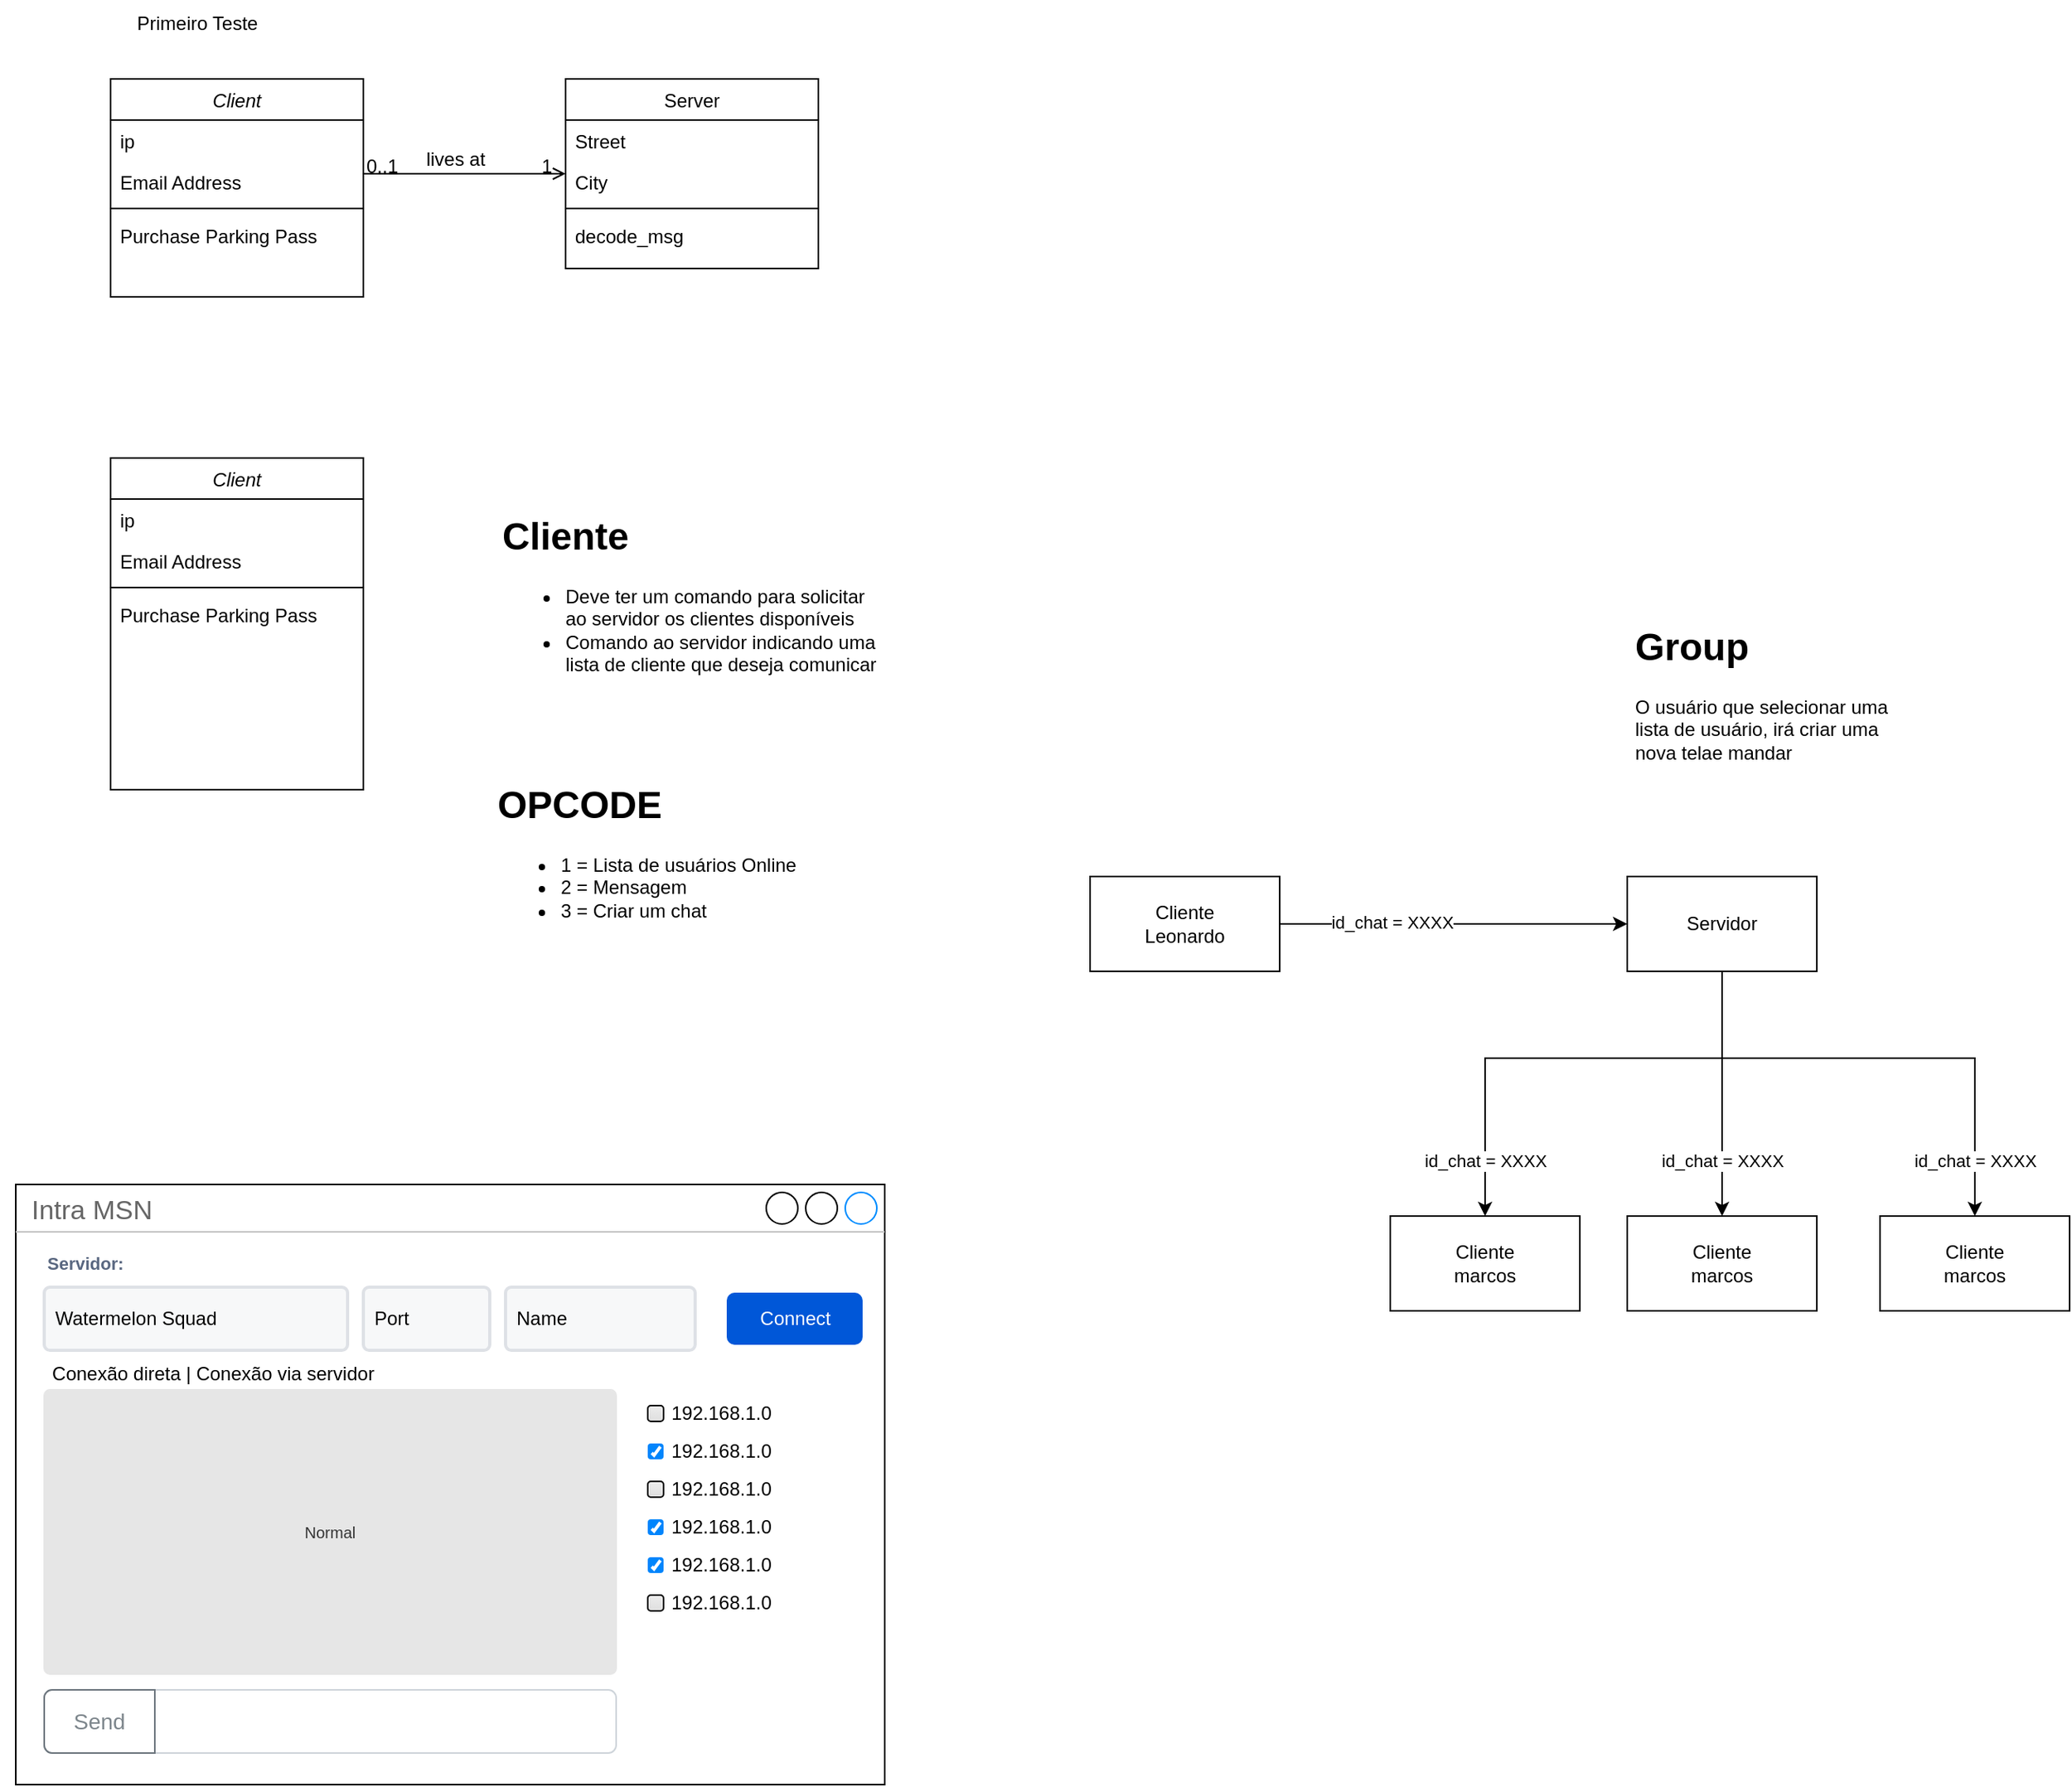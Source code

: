 <mxfile version="20.2.3" type="device"><diagram id="C5RBs43oDa-KdzZeNtuy" name="Page-1"><mxGraphModel dx="1896" dy="1167" grid="1" gridSize="10" guides="1" tooltips="1" connect="1" arrows="1" fold="1" page="1" pageScale="1" pageWidth="827" pageHeight="1169" math="0" shadow="0"><root><mxCell id="WIyWlLk6GJQsqaUBKTNV-0"/><mxCell id="WIyWlLk6GJQsqaUBKTNV-1" parent="WIyWlLk6GJQsqaUBKTNV-0"/><mxCell id="zkfFHV4jXpPFQw0GAbJ--0" value="Client" style="swimlane;fontStyle=2;align=center;verticalAlign=top;childLayout=stackLayout;horizontal=1;startSize=26;horizontalStack=0;resizeParent=1;resizeLast=0;collapsible=1;marginBottom=0;rounded=0;shadow=0;strokeWidth=1;" parent="WIyWlLk6GJQsqaUBKTNV-1" vertex="1"><mxGeometry x="80" y="80" width="160" height="138" as="geometry"><mxRectangle x="230" y="140" width="160" height="26" as="alternateBounds"/></mxGeometry></mxCell><mxCell id="zkfFHV4jXpPFQw0GAbJ--1" value="ip" style="text;align=left;verticalAlign=top;spacingLeft=4;spacingRight=4;overflow=hidden;rotatable=0;points=[[0,0.5],[1,0.5]];portConstraint=eastwest;" parent="zkfFHV4jXpPFQw0GAbJ--0" vertex="1"><mxGeometry y="26" width="160" height="26" as="geometry"/></mxCell><mxCell id="zkfFHV4jXpPFQw0GAbJ--3" value="Email Address" style="text;align=left;verticalAlign=top;spacingLeft=4;spacingRight=4;overflow=hidden;rotatable=0;points=[[0,0.5],[1,0.5]];portConstraint=eastwest;rounded=0;shadow=0;html=0;" parent="zkfFHV4jXpPFQw0GAbJ--0" vertex="1"><mxGeometry y="52" width="160" height="26" as="geometry"/></mxCell><mxCell id="zkfFHV4jXpPFQw0GAbJ--4" value="" style="line;html=1;strokeWidth=1;align=left;verticalAlign=middle;spacingTop=-1;spacingLeft=3;spacingRight=3;rotatable=0;labelPosition=right;points=[];portConstraint=eastwest;" parent="zkfFHV4jXpPFQw0GAbJ--0" vertex="1"><mxGeometry y="78" width="160" height="8" as="geometry"/></mxCell><mxCell id="zkfFHV4jXpPFQw0GAbJ--5" value="Purchase Parking Pass" style="text;align=left;verticalAlign=top;spacingLeft=4;spacingRight=4;overflow=hidden;rotatable=0;points=[[0,0.5],[1,0.5]];portConstraint=eastwest;" parent="zkfFHV4jXpPFQw0GAbJ--0" vertex="1"><mxGeometry y="86" width="160" height="26" as="geometry"/></mxCell><mxCell id="zkfFHV4jXpPFQw0GAbJ--17" value="Server" style="swimlane;fontStyle=0;align=center;verticalAlign=top;childLayout=stackLayout;horizontal=1;startSize=26;horizontalStack=0;resizeParent=1;resizeLast=0;collapsible=1;marginBottom=0;rounded=0;shadow=0;strokeWidth=1;" parent="WIyWlLk6GJQsqaUBKTNV-1" vertex="1"><mxGeometry x="368" y="80" width="160" height="120" as="geometry"><mxRectangle x="550" y="140" width="160" height="26" as="alternateBounds"/></mxGeometry></mxCell><mxCell id="zkfFHV4jXpPFQw0GAbJ--18" value="Street" style="text;align=left;verticalAlign=top;spacingLeft=4;spacingRight=4;overflow=hidden;rotatable=0;points=[[0,0.5],[1,0.5]];portConstraint=eastwest;" parent="zkfFHV4jXpPFQw0GAbJ--17" vertex="1"><mxGeometry y="26" width="160" height="26" as="geometry"/></mxCell><mxCell id="zkfFHV4jXpPFQw0GAbJ--19" value="City" style="text;align=left;verticalAlign=top;spacingLeft=4;spacingRight=4;overflow=hidden;rotatable=0;points=[[0,0.5],[1,0.5]];portConstraint=eastwest;rounded=0;shadow=0;html=0;" parent="zkfFHV4jXpPFQw0GAbJ--17" vertex="1"><mxGeometry y="52" width="160" height="26" as="geometry"/></mxCell><mxCell id="zkfFHV4jXpPFQw0GAbJ--23" value="" style="line;html=1;strokeWidth=1;align=left;verticalAlign=middle;spacingTop=-1;spacingLeft=3;spacingRight=3;rotatable=0;labelPosition=right;points=[];portConstraint=eastwest;" parent="zkfFHV4jXpPFQw0GAbJ--17" vertex="1"><mxGeometry y="78" width="160" height="8" as="geometry"/></mxCell><mxCell id="zkfFHV4jXpPFQw0GAbJ--24" value="decode_msg" style="text;align=left;verticalAlign=top;spacingLeft=4;spacingRight=4;overflow=hidden;rotatable=0;points=[[0,0.5],[1,0.5]];portConstraint=eastwest;" parent="zkfFHV4jXpPFQw0GAbJ--17" vertex="1"><mxGeometry y="86" width="160" height="26" as="geometry"/></mxCell><mxCell id="zkfFHV4jXpPFQw0GAbJ--26" value="" style="endArrow=open;shadow=0;strokeWidth=1;rounded=0;endFill=1;edgeStyle=elbowEdgeStyle;elbow=vertical;" parent="WIyWlLk6GJQsqaUBKTNV-1" source="zkfFHV4jXpPFQw0GAbJ--0" target="zkfFHV4jXpPFQw0GAbJ--17" edge="1"><mxGeometry x="0.5" y="41" relative="1" as="geometry"><mxPoint x="240" y="152" as="sourcePoint"/><mxPoint x="400" y="152" as="targetPoint"/><mxPoint x="-40" y="32" as="offset"/></mxGeometry></mxCell><mxCell id="zkfFHV4jXpPFQw0GAbJ--27" value="0..1" style="resizable=0;align=left;verticalAlign=bottom;labelBackgroundColor=none;fontSize=12;" parent="zkfFHV4jXpPFQw0GAbJ--26" connectable="0" vertex="1"><mxGeometry x="-1" relative="1" as="geometry"><mxPoint y="4" as="offset"/></mxGeometry></mxCell><mxCell id="zkfFHV4jXpPFQw0GAbJ--28" value="1" style="resizable=0;align=right;verticalAlign=bottom;labelBackgroundColor=none;fontSize=12;" parent="zkfFHV4jXpPFQw0GAbJ--26" connectable="0" vertex="1"><mxGeometry x="1" relative="1" as="geometry"><mxPoint x="-7" y="4" as="offset"/></mxGeometry></mxCell><mxCell id="zkfFHV4jXpPFQw0GAbJ--29" value="lives at" style="text;html=1;resizable=0;points=[];;align=center;verticalAlign=middle;labelBackgroundColor=none;rounded=0;shadow=0;strokeWidth=1;fontSize=12;" parent="zkfFHV4jXpPFQw0GAbJ--26" vertex="1" connectable="0"><mxGeometry x="0.5" y="49" relative="1" as="geometry"><mxPoint x="-38" y="40" as="offset"/></mxGeometry></mxCell><mxCell id="bjSbINd6SM2zVRMX9kgF-0" value="Primeiro Teste" style="text;html=1;strokeColor=none;fillColor=none;align=center;verticalAlign=middle;whiteSpace=wrap;rounded=0;" vertex="1" parent="WIyWlLk6GJQsqaUBKTNV-1"><mxGeometry x="70" y="30" width="130" height="30" as="geometry"/></mxCell><mxCell id="bjSbINd6SM2zVRMX9kgF-1" value="Client" style="swimlane;fontStyle=2;align=center;verticalAlign=top;childLayout=stackLayout;horizontal=1;startSize=26;horizontalStack=0;resizeParent=1;resizeLast=0;collapsible=1;marginBottom=0;rounded=0;shadow=0;strokeWidth=1;" vertex="1" parent="WIyWlLk6GJQsqaUBKTNV-1"><mxGeometry x="80" y="320" width="160" height="210" as="geometry"><mxRectangle x="230" y="140" width="160" height="26" as="alternateBounds"/></mxGeometry></mxCell><mxCell id="bjSbINd6SM2zVRMX9kgF-2" value="ip" style="text;align=left;verticalAlign=top;spacingLeft=4;spacingRight=4;overflow=hidden;rotatable=0;points=[[0,0.5],[1,0.5]];portConstraint=eastwest;" vertex="1" parent="bjSbINd6SM2zVRMX9kgF-1"><mxGeometry y="26" width="160" height="26" as="geometry"/></mxCell><mxCell id="bjSbINd6SM2zVRMX9kgF-3" value="Email Address" style="text;align=left;verticalAlign=top;spacingLeft=4;spacingRight=4;overflow=hidden;rotatable=0;points=[[0,0.5],[1,0.5]];portConstraint=eastwest;rounded=0;shadow=0;html=0;" vertex="1" parent="bjSbINd6SM2zVRMX9kgF-1"><mxGeometry y="52" width="160" height="26" as="geometry"/></mxCell><mxCell id="bjSbINd6SM2zVRMX9kgF-4" value="" style="line;html=1;strokeWidth=1;align=left;verticalAlign=middle;spacingTop=-1;spacingLeft=3;spacingRight=3;rotatable=0;labelPosition=right;points=[];portConstraint=eastwest;" vertex="1" parent="bjSbINd6SM2zVRMX9kgF-1"><mxGeometry y="78" width="160" height="8" as="geometry"/></mxCell><mxCell id="bjSbINd6SM2zVRMX9kgF-5" value="Purchase Parking Pass" style="text;align=left;verticalAlign=top;spacingLeft=4;spacingRight=4;overflow=hidden;rotatable=0;points=[[0,0.5],[1,0.5]];portConstraint=eastwest;" vertex="1" parent="bjSbINd6SM2zVRMX9kgF-1"><mxGeometry y="86" width="160" height="26" as="geometry"/></mxCell><mxCell id="bjSbINd6SM2zVRMX9kgF-7" value="&lt;h1&gt;Cliente&lt;/h1&gt;&lt;p&gt;&lt;/p&gt;&lt;ul&gt;&lt;li&gt;&lt;span style=&quot;background-color: initial;&quot;&gt;Deve ter um comando para solicitar ao servidor os clientes disponíveis&lt;/span&gt;&lt;/li&gt;&lt;li&gt;&lt;span style=&quot;background-color: initial;&quot;&gt;Comando ao servidor indicando uma lista de cliente que deseja comunicar&lt;/span&gt;&lt;/li&gt;&lt;/ul&gt;&lt;div&gt;&lt;br&gt;&lt;/div&gt;&lt;p&gt;&lt;/p&gt;&lt;p&gt;&lt;sup&gt;&lt;br&gt;&lt;/sup&gt;&lt;/p&gt;" style="text;html=1;strokeColor=none;fillColor=none;spacing=5;spacingTop=-20;whiteSpace=wrap;overflow=hidden;rounded=0;" vertex="1" parent="WIyWlLk6GJQsqaUBKTNV-1"><mxGeometry x="323" y="350" width="250" height="120" as="geometry"/></mxCell><mxCell id="bjSbINd6SM2zVRMX9kgF-8" value="&lt;h1&gt;OPCODE&lt;/h1&gt;&lt;p&gt;&lt;/p&gt;&lt;ul&gt;&lt;li&gt;1 = Lista de usuários Online&lt;/li&gt;&lt;li&gt;2 = Mensagem&lt;/li&gt;&lt;li&gt;&lt;span style=&quot;background-color: initial;&quot;&gt;3 = Criar um chat&lt;/span&gt;&lt;br&gt;&lt;/li&gt;&lt;/ul&gt;&lt;div&gt;&lt;br&gt;&lt;/div&gt;&lt;p&gt;&lt;/p&gt;&lt;div&gt;&lt;b&gt;Envio de mensagem:&lt;/b&gt;&lt;/div&gt;&lt;div&gt;{&lt;/div&gt;&lt;div&gt;&lt;span style=&quot;&quot;&gt;&#9;&lt;/span&gt;&lt;span style=&quot;white-space: pre;&quot;&gt;&#9;&lt;/span&gt;users: [leonardo , maria, ...]&lt;br&gt;&lt;/div&gt;&lt;div&gt;&lt;span style=&quot;&quot;&gt;&#9;&lt;/span&gt;&lt;span style=&quot;white-space: pre;&quot;&gt;&#9;&lt;/span&gt;payload: &quot;...&quot;&lt;br&gt;&lt;/div&gt;&lt;div&gt;}&lt;/div&gt;&lt;div&gt;&lt;br&gt;&lt;/div&gt;&lt;div&gt;caso a lista de usuários tenha somente um, o SW irá verificar se já existe uma conexão&lt;/div&gt;" style="text;html=1;strokeColor=none;fillColor=none;spacing=5;spacingTop=-20;whiteSpace=wrap;overflow=hidden;rounded=0;" vertex="1" parent="WIyWlLk6GJQsqaUBKTNV-1"><mxGeometry x="320" y="520" width="250" height="120" as="geometry"/></mxCell><mxCell id="bjSbINd6SM2zVRMX9kgF-14" value="Intra MSN" style="strokeWidth=1;shadow=0;dashed=0;align=center;html=1;shape=mxgraph.mockup.containers.window;align=left;verticalAlign=top;spacingLeft=8;strokeColor2=#008cff;strokeColor3=#c4c4c4;fontColor=#666666;mainText=;fontSize=17;labelBackgroundColor=none;" vertex="1" parent="WIyWlLk6GJQsqaUBKTNV-1"><mxGeometry x="20" y="780" width="550" height="380" as="geometry"/></mxCell><mxCell id="bjSbINd6SM2zVRMX9kgF-16" value="Servidor:" style="fillColor=none;strokeColor=none;html=1;fontSize=11;fontStyle=0;align=left;fontColor=#596780;fontStyle=1;fontSize=11" vertex="1" parent="WIyWlLk6GJQsqaUBKTNV-1"><mxGeometry x="38" y="820" width="240" height="20" as="geometry"/></mxCell><mxCell id="bjSbINd6SM2zVRMX9kgF-17" value="Watermelon Squad" style="rounded=1;arcSize=9;fillColor=#F7F8F9;align=left;spacingLeft=5;strokeColor=#DEE1E6;html=1;strokeWidth=2;fontSize=12" vertex="1" parent="WIyWlLk6GJQsqaUBKTNV-1"><mxGeometry x="38" y="845" width="192" height="40" as="geometry"/></mxCell><mxCell id="bjSbINd6SM2zVRMX9kgF-22" value="Port" style="rounded=1;arcSize=9;fillColor=#F7F8F9;align=left;spacingLeft=5;strokeColor=#DEE1E6;html=1;strokeWidth=2;fontSize=12" vertex="1" parent="WIyWlLk6GJQsqaUBKTNV-1"><mxGeometry x="240" y="845" width="80" height="40" as="geometry"/></mxCell><mxCell id="bjSbINd6SM2zVRMX9kgF-25" value="Connect" style="rounded=1;fillColor=#0057D8;strokeColor=none;html=1;fontColor=#ffffff;align=center;verticalAlign=middle;fontStyle=0;fontSize=12;sketch=0;" vertex="1" parent="WIyWlLk6GJQsqaUBKTNV-1"><mxGeometry x="470" y="848.5" width="86" height="33" as="geometry"/></mxCell><mxCell id="bjSbINd6SM2zVRMX9kgF-26" value="Normal" style="rounded=1;html=1;shadow=0;dashed=0;whiteSpace=wrap;fontSize=10;fillColor=#E6E6E6;align=center;strokeColor=#E6E6E6;fontColor=#333333;arcSize=2;" vertex="1" parent="WIyWlLk6GJQsqaUBKTNV-1"><mxGeometry x="38" y="910" width="362" height="180" as="geometry"/></mxCell><mxCell id="bjSbINd6SM2zVRMX9kgF-34" value="192.168.1.0" style="html=1;shadow=0;dashed=0;shape=mxgraph.bootstrap.checkbox2;labelPosition=right;verticalLabelPosition=middle;align=left;verticalAlign=middle;gradientColor=#DEDEDE;fillColor=#EDEDED;checked=1;spacing=5;checkedFill=#0085FC;checkedStroke=#ffffff;sketch=0;flipV=0;" vertex="1" parent="WIyWlLk6GJQsqaUBKTNV-1"><mxGeometry x="420" y="944" width="10" height="10" as="geometry"/></mxCell><mxCell id="bjSbINd6SM2zVRMX9kgF-35" value="&lt;span style=&quot;color: rgb(0, 0, 0);&quot;&gt;192.168.1.0&lt;/span&gt;" style="html=1;shadow=0;dashed=0;shape=mxgraph.bootstrap.checkbox2;labelPosition=right;verticalLabelPosition=middle;align=left;verticalAlign=middle;gradientColor=#DEDEDE;fillColor=#EDEDED;checked=0;spacing=5;fontColor=#6C767D;checkedFill=#0085FC;checkedStroke=#ffffff;sketch=0;flipV=0;" vertex="1" parent="WIyWlLk6GJQsqaUBKTNV-1"><mxGeometry x="420" y="920" width="10" height="10" as="geometry"/></mxCell><mxCell id="bjSbINd6SM2zVRMX9kgF-36" value="&lt;span style=&quot;color: rgb(0, 0, 0);&quot;&gt;192.168.1.0&lt;/span&gt;" style="html=1;shadow=0;dashed=0;shape=mxgraph.bootstrap.checkbox2;labelPosition=right;verticalLabelPosition=middle;align=left;verticalAlign=middle;gradientColor=#DEDEDE;fillColor=#EDEDED;checked=0;spacing=5;fontColor=#6C767D;checkedFill=#0085FC;checkedStroke=#ffffff;sketch=0;flipV=0;" vertex="1" parent="WIyWlLk6GJQsqaUBKTNV-1"><mxGeometry x="420" y="968" width="10" height="10" as="geometry"/></mxCell><mxCell id="bjSbINd6SM2zVRMX9kgF-37" value="&lt;span style=&quot;color: rgb(0, 0, 0);&quot;&gt;192.168.1.0&lt;/span&gt;" style="html=1;shadow=0;dashed=0;shape=mxgraph.bootstrap.checkbox2;labelPosition=right;verticalLabelPosition=middle;align=left;verticalAlign=middle;gradientColor=#DEDEDE;fillColor=#EDEDED;checked=0;spacing=5;fontColor=#6C767D;checkedFill=#0085FC;checkedStroke=#ffffff;sketch=0;flipV=0;" vertex="1" parent="WIyWlLk6GJQsqaUBKTNV-1"><mxGeometry x="420" y="1040" width="10" height="10" as="geometry"/></mxCell><mxCell id="bjSbINd6SM2zVRMX9kgF-38" value="192.168.1.0" style="html=1;shadow=0;dashed=0;shape=mxgraph.bootstrap.checkbox2;labelPosition=right;verticalLabelPosition=middle;align=left;verticalAlign=middle;gradientColor=#DEDEDE;fillColor=#EDEDED;checked=1;spacing=5;checkedFill=#0085FC;checkedStroke=#ffffff;sketch=0;flipV=0;" vertex="1" parent="WIyWlLk6GJQsqaUBKTNV-1"><mxGeometry x="420" y="992" width="10" height="10" as="geometry"/></mxCell><mxCell id="bjSbINd6SM2zVRMX9kgF-39" value="192.168.1.0" style="html=1;shadow=0;dashed=0;shape=mxgraph.bootstrap.checkbox2;labelPosition=right;verticalLabelPosition=middle;align=left;verticalAlign=middle;gradientColor=#DEDEDE;fillColor=#EDEDED;checked=1;spacing=5;checkedFill=#0085FC;checkedStroke=#ffffff;sketch=0;flipV=0;" vertex="1" parent="WIyWlLk6GJQsqaUBKTNV-1"><mxGeometry x="420" y="1016" width="10" height="10" as="geometry"/></mxCell><mxCell id="bjSbINd6SM2zVRMX9kgF-40" value="" style="html=1;shadow=0;dashed=0;shape=mxgraph.bootstrap.rrect;rSize=5;strokeColor=#CED4DA;html=1;whiteSpace=wrap;fillColor=#FFFFFF;fontColor=#7D868C;align=left;spacing=15;spacingLeft=40;fontSize=14;" vertex="1" parent="WIyWlLk6GJQsqaUBKTNV-1"><mxGeometry x="38" y="1100" width="362" height="40" as="geometry"/></mxCell><mxCell id="bjSbINd6SM2zVRMX9kgF-41" value="Send" style="html=1;shadow=0;dashed=0;shape=mxgraph.bootstrap.leftButton;strokeColor=#6C757D;gradientColor=inherit;fontColor=inherit;fillColor=inherit;rSize=5;perimeter=none;whiteSpace=wrap;resizeHeight=1;fontSize=14;" vertex="1" parent="bjSbINd6SM2zVRMX9kgF-40"><mxGeometry width="70" height="40" relative="1" as="geometry"/></mxCell><mxCell id="bjSbINd6SM2zVRMX9kgF-43" value="Conexão direta | Conexão via servidor" style="text;html=1;strokeColor=none;fillColor=none;align=center;verticalAlign=middle;whiteSpace=wrap;rounded=0;" vertex="1" parent="WIyWlLk6GJQsqaUBKTNV-1"><mxGeometry x="10" y="885" width="270" height="30" as="geometry"/></mxCell><mxCell id="bjSbINd6SM2zVRMX9kgF-47" style="edgeStyle=orthogonalEdgeStyle;rounded=0;orthogonalLoop=1;jettySize=auto;html=1;entryX=0;entryY=0.5;entryDx=0;entryDy=0;" edge="1" parent="WIyWlLk6GJQsqaUBKTNV-1" source="bjSbINd6SM2zVRMX9kgF-45" target="bjSbINd6SM2zVRMX9kgF-46"><mxGeometry relative="1" as="geometry"/></mxCell><mxCell id="bjSbINd6SM2zVRMX9kgF-50" value="id_chat = XXXX" style="edgeLabel;html=1;align=center;verticalAlign=middle;resizable=0;points=[];" vertex="1" connectable="0" parent="bjSbINd6SM2zVRMX9kgF-47"><mxGeometry x="-0.359" y="1" relative="1" as="geometry"><mxPoint as="offset"/></mxGeometry></mxCell><mxCell id="bjSbINd6SM2zVRMX9kgF-45" value="Cliente&lt;br&gt;Leonardo" style="rounded=0;whiteSpace=wrap;html=1;" vertex="1" parent="WIyWlLk6GJQsqaUBKTNV-1"><mxGeometry x="700" y="585" width="120" height="60" as="geometry"/></mxCell><mxCell id="bjSbINd6SM2zVRMX9kgF-48" style="edgeStyle=orthogonalEdgeStyle;rounded=0;orthogonalLoop=1;jettySize=auto;html=1;" edge="1" parent="WIyWlLk6GJQsqaUBKTNV-1" source="bjSbINd6SM2zVRMX9kgF-46"><mxGeometry relative="1" as="geometry"><mxPoint x="950" y="800" as="targetPoint"/><Array as="points"><mxPoint x="1100" y="700"/><mxPoint x="950" y="700"/></Array></mxGeometry></mxCell><mxCell id="bjSbINd6SM2zVRMX9kgF-51" value="id_chat = XXXX" style="edgeLabel;html=1;align=center;verticalAlign=middle;resizable=0;points=[];" vertex="1" connectable="0" parent="bjSbINd6SM2zVRMX9kgF-48"><mxGeometry x="0.772" relative="1" as="geometry"><mxPoint as="offset"/></mxGeometry></mxCell><mxCell id="bjSbINd6SM2zVRMX9kgF-53" style="edgeStyle=orthogonalEdgeStyle;rounded=0;orthogonalLoop=1;jettySize=auto;html=1;entryX=0.5;entryY=0;entryDx=0;entryDy=0;" edge="1" parent="WIyWlLk6GJQsqaUBKTNV-1" source="bjSbINd6SM2zVRMX9kgF-46" target="bjSbINd6SM2zVRMX9kgF-52"><mxGeometry relative="1" as="geometry"/></mxCell><mxCell id="bjSbINd6SM2zVRMX9kgF-54" value="&lt;span style=&quot;color: rgba(0, 0, 0, 0); font-family: monospace; font-size: 0px; text-align: start; background-color: rgb(248, 249, 250);&quot;&gt;%3CmxGraphModel%3E%3Croot%3E%3CmxCell%20id%3D%220%22%2F%3E%3CmxCell%20id%3D%221%22%20parent%3D%220%22%2F%3E%3CmxCell%20id%3D%222%22%20value%3D%22id_chat%20%3D%20XXXX%22%20style%3D%22edgeLabel%3Bhtml%3D1%3Balign%3Dcenter%3BverticalAlign%3Dmiddle%3Bresizable%3D0%3Bpoints%3D%5B%5D%3B%22%20vertex%3D%221%22%20connectable%3D%220%22%20parent%3D%221%22%3E%3CmxGeometry%20x%3D%22950%22%20y%3D%22765%22%20as%3D%22geometry%22%2F%3E%3C%2FmxCell%3E%3C%2Froot%3E%3C%2FmxGraphModel%3E&lt;/span&gt;" style="edgeLabel;html=1;align=center;verticalAlign=middle;resizable=0;points=[];" vertex="1" connectable="0" parent="bjSbINd6SM2zVRMX9kgF-53"><mxGeometry x="0.551" relative="1" as="geometry"><mxPoint as="offset"/></mxGeometry></mxCell><mxCell id="bjSbINd6SM2zVRMX9kgF-57" style="edgeStyle=orthogonalEdgeStyle;rounded=0;orthogonalLoop=1;jettySize=auto;html=1;entryX=0.5;entryY=0;entryDx=0;entryDy=0;" edge="1" parent="WIyWlLk6GJQsqaUBKTNV-1" source="bjSbINd6SM2zVRMX9kgF-46" target="bjSbINd6SM2zVRMX9kgF-56"><mxGeometry relative="1" as="geometry"><Array as="points"><mxPoint x="1100" y="700"/><mxPoint x="1260" y="700"/></Array></mxGeometry></mxCell><mxCell id="bjSbINd6SM2zVRMX9kgF-46" value="Servidor" style="rounded=0;whiteSpace=wrap;html=1;" vertex="1" parent="WIyWlLk6GJQsqaUBKTNV-1"><mxGeometry x="1040" y="585" width="120" height="60" as="geometry"/></mxCell><mxCell id="bjSbINd6SM2zVRMX9kgF-49" value="Cliente&lt;br&gt;marcos" style="rounded=0;whiteSpace=wrap;html=1;" vertex="1" parent="WIyWlLk6GJQsqaUBKTNV-1"><mxGeometry x="890" y="800" width="120" height="60" as="geometry"/></mxCell><mxCell id="bjSbINd6SM2zVRMX9kgF-52" value="Cliente&lt;br&gt;marcos" style="rounded=0;whiteSpace=wrap;html=1;" vertex="1" parent="WIyWlLk6GJQsqaUBKTNV-1"><mxGeometry x="1040" y="800" width="120" height="60" as="geometry"/></mxCell><mxCell id="bjSbINd6SM2zVRMX9kgF-55" value="id_chat = XXXX" style="edgeLabel;html=1;align=center;verticalAlign=middle;resizable=0;points=[];" vertex="1" connectable="0" parent="WIyWlLk6GJQsqaUBKTNV-1"><mxGeometry x="1100" y="765" as="geometry"/></mxCell><mxCell id="bjSbINd6SM2zVRMX9kgF-56" value="Cliente&lt;br&gt;marcos" style="rounded=0;whiteSpace=wrap;html=1;" vertex="1" parent="WIyWlLk6GJQsqaUBKTNV-1"><mxGeometry x="1200" y="800" width="120" height="60" as="geometry"/></mxCell><mxCell id="bjSbINd6SM2zVRMX9kgF-58" value="id_chat = XXXX" style="edgeLabel;html=1;align=center;verticalAlign=middle;resizable=0;points=[];" vertex="1" connectable="0" parent="WIyWlLk6GJQsqaUBKTNV-1"><mxGeometry x="1260" y="765" as="geometry"/></mxCell><mxCell id="bjSbINd6SM2zVRMX9kgF-60" value="&lt;h1&gt;Group&lt;/h1&gt;&lt;p&gt;O usuário que selecionar uma lista de usuário, irá criar uma nova telae mandar&amp;nbsp;&lt;/p&gt;" style="text;html=1;strokeColor=none;fillColor=none;spacing=5;spacingTop=-20;whiteSpace=wrap;overflow=hidden;rounded=0;" vertex="1" parent="WIyWlLk6GJQsqaUBKTNV-1"><mxGeometry x="1040" y="420" width="190" height="120" as="geometry"/></mxCell><mxCell id="bjSbINd6SM2zVRMX9kgF-61" value="Name" style="rounded=1;arcSize=9;fillColor=#F7F8F9;align=left;spacingLeft=5;strokeColor=#DEE1E6;html=1;strokeWidth=2;fontSize=12" vertex="1" parent="WIyWlLk6GJQsqaUBKTNV-1"><mxGeometry x="330" y="845" width="120" height="40" as="geometry"/></mxCell></root></mxGraphModel></diagram></mxfile>